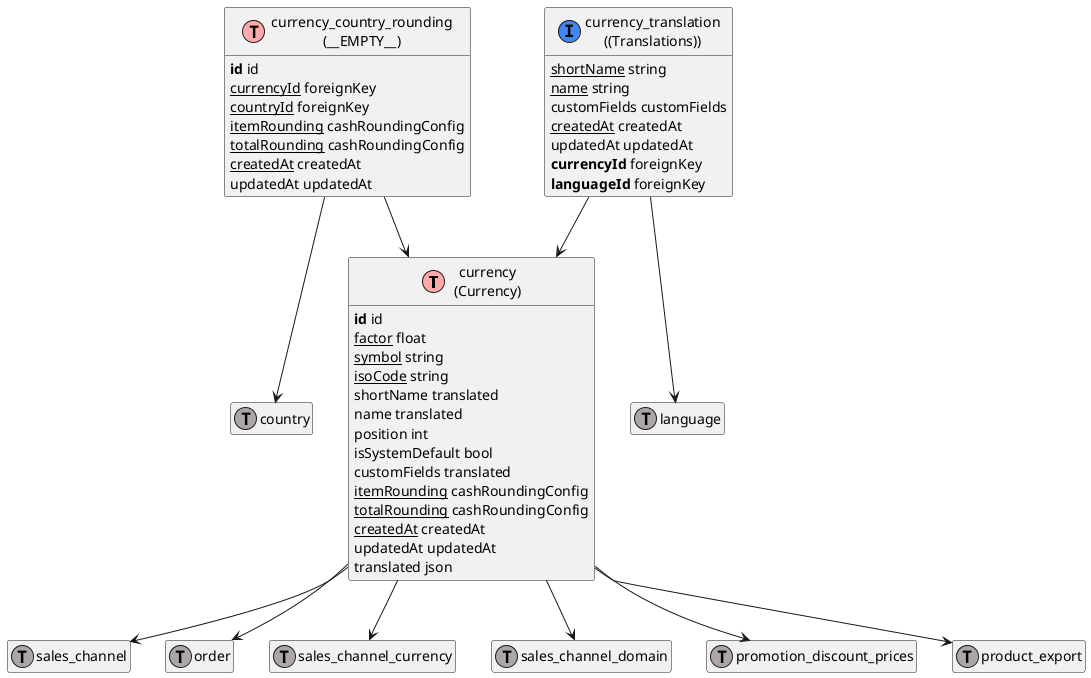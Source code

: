 @startuml
' uncomment the line below if you're using computer with a retina display
' skinparam dpi 300
!define Table(name,desc) class name as "desc" << (T,#FFAAAA) >>
!define ForeignTable(name,desc) class name as "desc" << (T,#ada6a6) >>
!define TranslationTable(name,desc) class name as "desc" << (I,#4286f4) >>
' we use bold for primary key
' green color for unique
' and underscore for not_null
!define primary_key(x) <b>x</b>
!define unique(x) <color:green>x</color>
!define not_null(x) <u>x</u>
' other tags available:
' <i></i>
' <back:COLOR></color>, where color is a color name or html color code
' (#FFAACC)
' see: http://plantuml.com/classes.html#More
hide methods
hide stereotypes
hide empty members
skinparam backgroundColor #FFFFFF

' entities

Table(ShopwareCoreSystemCurrencyCurrencyDefinition, "currency\n(Currency)") {
   primary_key(id) id
   not_null(factor) float
   not_null(symbol) string
   not_null(isoCode) string
   shortName translated
   name translated
   position int
   isSystemDefault bool
   customFields translated
   not_null(itemRounding) cashRoundingConfig
   not_null(totalRounding) cashRoundingConfig
   not_null(createdAt) createdAt
   updatedAt updatedAt
   translated json
}
Table(ShopwareCoreSystemCurrencyAggregateCurrencyCountryRoundingCurrencyCountryRoundingDefinition, "currency_country_rounding\n(__EMPTY__)") {
   primary_key(id) id
   not_null(currencyId) foreignKey
   not_null(countryId) foreignKey
   not_null(itemRounding) cashRoundingConfig
   not_null(totalRounding) cashRoundingConfig
   not_null(createdAt) createdAt
   updatedAt updatedAt
}
TranslationTable(ShopwareCoreSystemCurrencyAggregateCurrencyTranslationCurrencyTranslationDefinition, "currency_translation\n((Translations))") {
   not_null(shortName) string
   not_null(name) string
   customFields customFields
   not_null(createdAt) createdAt
   updatedAt updatedAt
   primary_key(currencyId) foreignKey
   primary_key(languageId) foreignKey
}
ForeignTable(ShopwareCoreSystemSalesChannelSalesChannelDefinition, "sales_channel") {
}
ForeignTable(ShopwareCoreCheckoutOrderOrderDefinition, "order") {
}
ForeignTable(ShopwareCoreSystemSalesChannelAggregateSalesChannelCurrencySalesChannelCurrencyDefinition, "sales_channel_currency") {
}
ForeignTable(ShopwareCoreSystemSalesChannelAggregateSalesChannelDomainSalesChannelDomainDefinition, "sales_channel_domain") {
}
ForeignTable(ShopwareCoreCheckoutPromotionAggregatePromotionDiscountPricePromotionDiscountPriceDefinition, "promotion_discount_prices") {
}
ForeignTable(ShopwareCoreContentProductExportProductExportDefinition, "product_export") {
}
ForeignTable(ShopwareCoreSystemCountryCountryDefinition, "country") {
}
ForeignTable(ShopwareCoreSystemLanguageLanguageDefinition, "language") {
}

' relationshipd

ShopwareCoreSystemCurrencyAggregateCurrencyTranslationCurrencyTranslationDefinition --> ShopwareCoreSystemCurrencyCurrencyDefinition
ShopwareCoreSystemCurrencyCurrencyDefinition --> ShopwareCoreSystemSalesChannelSalesChannelDefinition
ShopwareCoreSystemCurrencyCurrencyDefinition --> ShopwareCoreCheckoutOrderOrderDefinition
ShopwareCoreSystemCurrencyCurrencyDefinition --> ShopwareCoreSystemSalesChannelAggregateSalesChannelCurrencySalesChannelCurrencyDefinition
ShopwareCoreSystemCurrencyCurrencyDefinition --> ShopwareCoreSystemSalesChannelAggregateSalesChannelDomainSalesChannelDomainDefinition
ShopwareCoreSystemCurrencyCurrencyDefinition --> ShopwareCoreCheckoutPromotionAggregatePromotionDiscountPricePromotionDiscountPriceDefinition
ShopwareCoreSystemCurrencyCurrencyDefinition --> ShopwareCoreContentProductExportProductExportDefinition
ShopwareCoreSystemCurrencyAggregateCurrencyCountryRoundingCurrencyCountryRoundingDefinition --> ShopwareCoreSystemCurrencyCurrencyDefinition
ShopwareCoreSystemCurrencyAggregateCurrencyCountryRoundingCurrencyCountryRoundingDefinition --> ShopwareCoreSystemCountryCountryDefinition
ShopwareCoreSystemCurrencyAggregateCurrencyTranslationCurrencyTranslationDefinition --> ShopwareCoreSystemLanguageLanguageDefinition
@enduml
